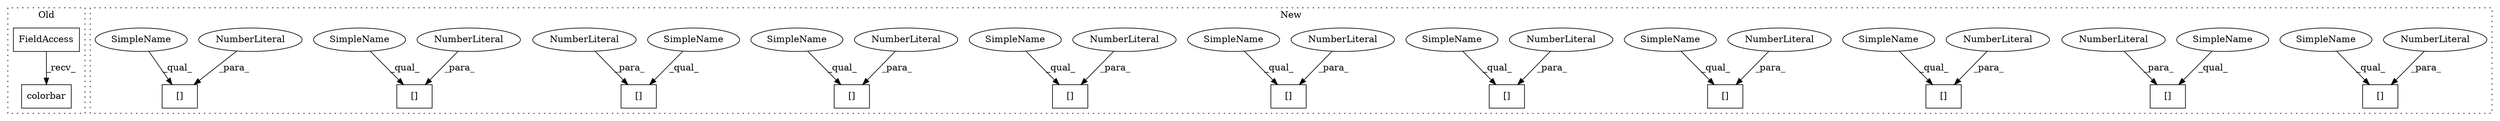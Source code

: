 digraph G {
subgraph cluster0 {
1 [label="colorbar" a="32" s="2402,2413" l="9,1" shape="box"];
4 [label="FieldAccess" a="22" s="2384" l="10" shape="box"];
label = "Old";
style="dotted";
}
subgraph cluster1 {
2 [label="[]" a="2" s="1386,1391" l="4,1" shape="box"];
3 [label="NumberLiteral" a="34" s="1390" l="1" shape="ellipse"];
5 [label="[]" a="2" s="1581,1586" l="4,1" shape="box"];
6 [label="NumberLiteral" a="34" s="1585" l="1" shape="ellipse"];
7 [label="[]" a="2" s="1680,1685" l="4,1" shape="box"];
8 [label="NumberLiteral" a="34" s="1684" l="1" shape="ellipse"];
9 [label="[]" a="2" s="1007,1012" l="4,1" shape="box"];
10 [label="NumberLiteral" a="34" s="1011" l="1" shape="ellipse"];
11 [label="[]" a="2" s="1783,1788" l="4,1" shape="box"];
12 [label="NumberLiteral" a="34" s="1787" l="1" shape="ellipse"];
13 [label="[]" a="2" s="1487,1492" l="4,1" shape="box"];
14 [label="NumberLiteral" a="34" s="1491" l="1" shape="ellipse"];
15 [label="[]" a="2" s="1399,1404" l="4,1" shape="box"];
16 [label="NumberLiteral" a="34" s="1403" l="1" shape="ellipse"];
17 [label="[]" a="2" s="1630,1635" l="4,1" shape="box"];
18 [label="NumberLiteral" a="34" s="1634" l="1" shape="ellipse"];
19 [label="[]" a="2" s="1326,1331" l="4,1" shape="box"];
20 [label="NumberLiteral" a="34" s="1330" l="1" shape="ellipse"];
21 [label="[]" a="2" s="1729,1734" l="4,1" shape="box"];
22 [label="NumberLiteral" a="34" s="1733" l="1" shape="ellipse"];
23 [label="[]" a="2" s="1853,1858" l="4,1" shape="box"];
24 [label="NumberLiteral" a="34" s="1857" l="1" shape="ellipse"];
25 [label="SimpleName" a="42" s="1326" l="3" shape="ellipse"];
26 [label="SimpleName" a="42" s="1853" l="3" shape="ellipse"];
27 [label="SimpleName" a="42" s="1630" l="3" shape="ellipse"];
28 [label="SimpleName" a="42" s="1581" l="3" shape="ellipse"];
29 [label="SimpleName" a="42" s="1729" l="3" shape="ellipse"];
30 [label="SimpleName" a="42" s="1487" l="3" shape="ellipse"];
31 [label="SimpleName" a="42" s="1783" l="3" shape="ellipse"];
32 [label="SimpleName" a="42" s="1399" l="3" shape="ellipse"];
33 [label="SimpleName" a="42" s="1386" l="3" shape="ellipse"];
34 [label="SimpleName" a="42" s="1007" l="3" shape="ellipse"];
35 [label="SimpleName" a="42" s="1680" l="3" shape="ellipse"];
label = "New";
style="dotted";
}
3 -> 2 [label="_para_"];
4 -> 1 [label="_recv_"];
6 -> 5 [label="_para_"];
8 -> 7 [label="_para_"];
10 -> 9 [label="_para_"];
12 -> 11 [label="_para_"];
14 -> 13 [label="_para_"];
16 -> 15 [label="_para_"];
18 -> 17 [label="_para_"];
20 -> 19 [label="_para_"];
22 -> 21 [label="_para_"];
24 -> 23 [label="_para_"];
25 -> 19 [label="_qual_"];
26 -> 23 [label="_qual_"];
27 -> 17 [label="_qual_"];
28 -> 5 [label="_qual_"];
29 -> 21 [label="_qual_"];
30 -> 13 [label="_qual_"];
31 -> 11 [label="_qual_"];
32 -> 15 [label="_qual_"];
33 -> 2 [label="_qual_"];
34 -> 9 [label="_qual_"];
35 -> 7 [label="_qual_"];
}
